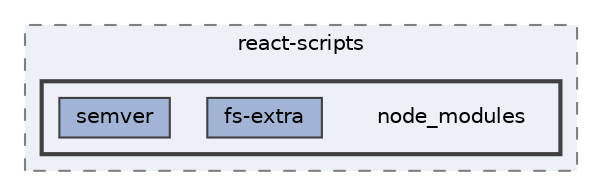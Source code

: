 digraph "pkiclassroomrescheduler/src/main/frontend/node_modules/react-scripts/node_modules"
{
 // LATEX_PDF_SIZE
  bgcolor="transparent";
  edge [fontname=Helvetica,fontsize=10,labelfontname=Helvetica,labelfontsize=10];
  node [fontname=Helvetica,fontsize=10,shape=box,height=0.2,width=0.4];
  compound=true
  subgraph clusterdir_521ebd6cce20de11d754658752469a82 {
    graph [ bgcolor="#edf0f7", pencolor="grey50", label="react-scripts", fontname=Helvetica,fontsize=10 style="filled,dashed", URL="dir_521ebd6cce20de11d754658752469a82.html",tooltip=""]
  subgraph clusterdir_803fd1347ba95b5e1c927d44c631282c {
    graph [ bgcolor="#edf0f7", pencolor="grey25", label="", fontname=Helvetica,fontsize=10 style="filled,bold", URL="dir_803fd1347ba95b5e1c927d44c631282c.html",tooltip=""]
    dir_803fd1347ba95b5e1c927d44c631282c [shape=plaintext, label="node_modules"];
  dir_64e5f51f979148136cacf2e301de517b [label="fs-extra", fillcolor="#a2b4d6", color="grey25", style="filled", URL="dir_64e5f51f979148136cacf2e301de517b.html",tooltip=""];
  dir_4cc6f38797e3f94d551cf0d55ddf2203 [label="semver", fillcolor="#a2b4d6", color="grey25", style="filled", URL="dir_4cc6f38797e3f94d551cf0d55ddf2203.html",tooltip=""];
  }
  }
}
